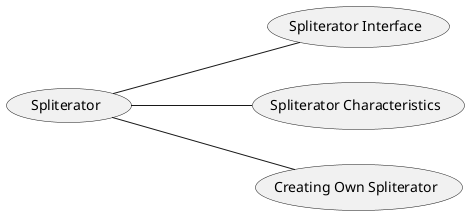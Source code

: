 @startuml

left to right direction

(Spliterator) --- (Spliterator Interface)
(Spliterator) --- (Spliterator Characteristics)
(Spliterator) --- (Creating Own Spliterator)


@enduml
